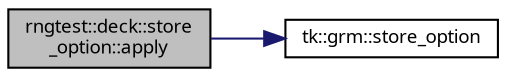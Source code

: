 digraph "rngtest::deck::store_option::apply"
{
 // INTERACTIVE_SVG=YES
  bgcolor="transparent";
  edge [fontname="sans-serif",fontsize="9",labelfontname="sans-serif",labelfontsize="9"];
  node [fontname="sans-serif",fontsize="9",shape=record];
  rankdir="LR";
  Node1 [label="rngtest::deck::store\l_option::apply",height=0.2,width=0.4,color="black", fillcolor="grey75", style="filled", fontcolor="black"];
  Node1 -> Node2 [color="midnightblue",fontsize="9",style="solid",fontname="sans-serif"];
  Node2 [label="tk::grm::store_option",height=0.2,width=0.4,color="black",URL="$namespacetk_1_1grm.html#a9131f0a09dab5d6bd4c8d84d8339e5e4",tooltip="Put option (i.e., a tk::Toggle) in grammar state (or stack) at a position given by tags..."];
}
